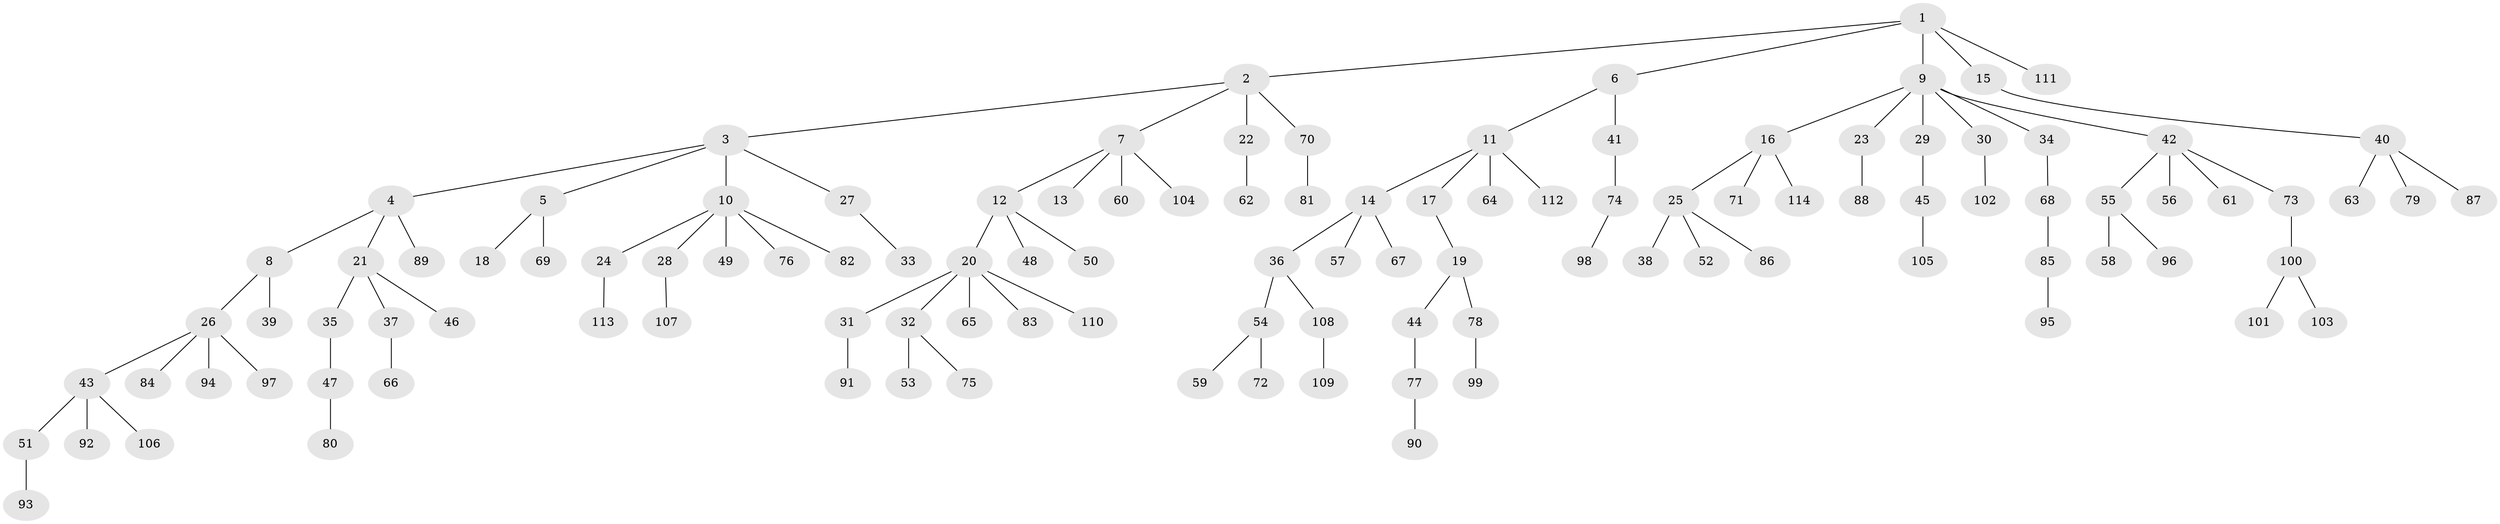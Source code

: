 // Generated by graph-tools (version 1.1) at 2025/11/02/27/25 16:11:28]
// undirected, 114 vertices, 113 edges
graph export_dot {
graph [start="1"]
  node [color=gray90,style=filled];
  1;
  2;
  3;
  4;
  5;
  6;
  7;
  8;
  9;
  10;
  11;
  12;
  13;
  14;
  15;
  16;
  17;
  18;
  19;
  20;
  21;
  22;
  23;
  24;
  25;
  26;
  27;
  28;
  29;
  30;
  31;
  32;
  33;
  34;
  35;
  36;
  37;
  38;
  39;
  40;
  41;
  42;
  43;
  44;
  45;
  46;
  47;
  48;
  49;
  50;
  51;
  52;
  53;
  54;
  55;
  56;
  57;
  58;
  59;
  60;
  61;
  62;
  63;
  64;
  65;
  66;
  67;
  68;
  69;
  70;
  71;
  72;
  73;
  74;
  75;
  76;
  77;
  78;
  79;
  80;
  81;
  82;
  83;
  84;
  85;
  86;
  87;
  88;
  89;
  90;
  91;
  92;
  93;
  94;
  95;
  96;
  97;
  98;
  99;
  100;
  101;
  102;
  103;
  104;
  105;
  106;
  107;
  108;
  109;
  110;
  111;
  112;
  113;
  114;
  1 -- 2;
  1 -- 6;
  1 -- 9;
  1 -- 15;
  1 -- 111;
  2 -- 3;
  2 -- 7;
  2 -- 22;
  2 -- 70;
  3 -- 4;
  3 -- 5;
  3 -- 10;
  3 -- 27;
  4 -- 8;
  4 -- 21;
  4 -- 89;
  5 -- 18;
  5 -- 69;
  6 -- 11;
  6 -- 41;
  7 -- 12;
  7 -- 13;
  7 -- 60;
  7 -- 104;
  8 -- 26;
  8 -- 39;
  9 -- 16;
  9 -- 23;
  9 -- 29;
  9 -- 30;
  9 -- 34;
  9 -- 42;
  10 -- 24;
  10 -- 28;
  10 -- 49;
  10 -- 76;
  10 -- 82;
  11 -- 14;
  11 -- 17;
  11 -- 64;
  11 -- 112;
  12 -- 20;
  12 -- 48;
  12 -- 50;
  14 -- 36;
  14 -- 57;
  14 -- 67;
  15 -- 40;
  16 -- 25;
  16 -- 71;
  16 -- 114;
  17 -- 19;
  19 -- 44;
  19 -- 78;
  20 -- 31;
  20 -- 32;
  20 -- 65;
  20 -- 83;
  20 -- 110;
  21 -- 35;
  21 -- 37;
  21 -- 46;
  22 -- 62;
  23 -- 88;
  24 -- 113;
  25 -- 38;
  25 -- 52;
  25 -- 86;
  26 -- 43;
  26 -- 84;
  26 -- 94;
  26 -- 97;
  27 -- 33;
  28 -- 107;
  29 -- 45;
  30 -- 102;
  31 -- 91;
  32 -- 53;
  32 -- 75;
  34 -- 68;
  35 -- 47;
  36 -- 54;
  36 -- 108;
  37 -- 66;
  40 -- 63;
  40 -- 79;
  40 -- 87;
  41 -- 74;
  42 -- 55;
  42 -- 56;
  42 -- 61;
  42 -- 73;
  43 -- 51;
  43 -- 92;
  43 -- 106;
  44 -- 77;
  45 -- 105;
  47 -- 80;
  51 -- 93;
  54 -- 59;
  54 -- 72;
  55 -- 58;
  55 -- 96;
  68 -- 85;
  70 -- 81;
  73 -- 100;
  74 -- 98;
  77 -- 90;
  78 -- 99;
  85 -- 95;
  100 -- 101;
  100 -- 103;
  108 -- 109;
}
